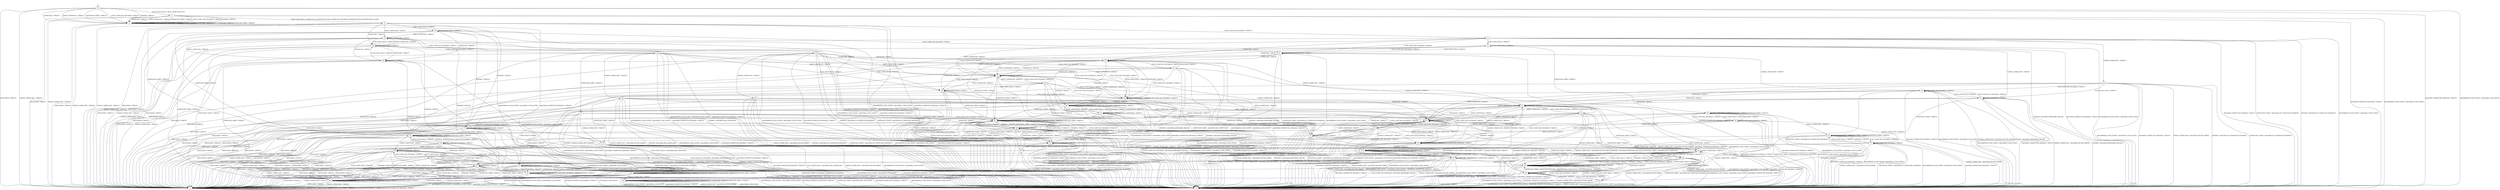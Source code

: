 digraph h6 {
s0 [label="s0"];
s1 [label="s1"];
s2 [label="s2"];
s3 [label="s3"];
s4 [label="s4"];
s5 [label="s5"];
s6 [label="s6"];
s7 [label="s7"];
s19 [label="s19"];
s20 [label="s20"];
s21 [label="s21"];
s53 [label="s53"];
s8 [label="s8"];
s9 [label="s9"];
s10 [label="s10"];
s22 [label="s22"];
s28 [label="s28"];
s29 [label="s29"];
s30 [label="s30"];
s31 [label="s31"];
s42 [label="s42"];
s44 [label="s44"];
s54 [label="s54"];
s56 [label="s56"];
s58 [label="s58"];
s63 [label="s63"];
s11 [label="s11"];
s12 [label="s12"];
s13 [label="s13"];
s23 [label="s23"];
s32 [label="s32"];
s35 [label="s35"];
s36 [label="s36"];
s37 [label="s37"];
s38 [label="s38"];
s43 [label="s43"];
s45 [label="s45"];
s46 [label="s46"];
s47 [label="s47"];
s49 [label="s49"];
s60 [label="s60"];
s62 [label="s62"];
s14 [label="s14"];
s15 [label="s15"];
s16 [label="s16"];
s24 [label="s24"];
s25 [label="s25"];
s33 [label="s33"];
s39 [label="s39"];
s40 [label="s40"];
s48 [label="s48"];
s50 [label="s50"];
s51 [label="s51"];
s57 [label="s57"];
s17 [label="s17"];
s18 [label="s18"];
s26 [label="s26"];
s27 [label="s27"];
s41 [label="s41"];
s52 [label="s52"];
s55 [label="s55"];
s61 [label="s61"];
s34 [label="s34"];
s59 [label="s59"];
s0 -> s1 [label="ECDH_CLIENT_HELLO / HELLO_VERIFY_REQUEST+"];
s0 -> s2 [label="ECDH_CLIENT_KEY_EXCHANGE / TIMEOUT"];
s0 -> s3 [label="CHANGE_CIPHER_SPEC / TIMEOUT"];
s0 -> s2 [label="FINISHED / TIMEOUT"];
s0 -> s3 [label="APPLICATION / TIMEOUT"];
s0 -> s2 [label="CERTIFICATE / TIMEOUT"];
s0 -> s2 [label="EMPTY_CERTIFICATE / TIMEOUT"];
s0 -> s2 [label="CERTIFICATE_VERIFY / TIMEOUT"];
s0 -> s4 [label="Alert(WARNING,CLOSE_NOTIFY) / Alert(FATAL,CLOSE_NOTIFY)"];
s0 -> s4 [label="Alert(FATAL,UNEXPECTED_MESSAGE) / TIMEOUT"];
s1 -> s5 [label="ECDH_CLIENT_HELLO / SERVER_HELLO,CERTIFICATE,ECDHE_SERVER_KEY_EXCHANGE,CERTIFICATE_REQUEST,SERVER_HELLO_DONE"];
s1 -> s2 [label="ECDH_CLIENT_KEY_EXCHANGE / TIMEOUT"];
s1 -> s3 [label="CHANGE_CIPHER_SPEC / TIMEOUT"];
s1 -> s2 [label="FINISHED / TIMEOUT"];
s1 -> s3 [label="APPLICATION / TIMEOUT"];
s1 -> s2 [label="CERTIFICATE / TIMEOUT"];
s1 -> s2 [label="EMPTY_CERTIFICATE / TIMEOUT"];
s1 -> s2 [label="CERTIFICATE_VERIFY / TIMEOUT"];
s1 -> s4 [label="Alert(WARNING,CLOSE_NOTIFY) / Alert(FATAL,CLOSE_NOTIFY)"];
s1 -> s4 [label="Alert(FATAL,UNEXPECTED_MESSAGE) / TIMEOUT"];
s2 -> s2 [label="ECDH_CLIENT_HELLO / TIMEOUT"];
s2 -> s2 [label="ECDH_CLIENT_KEY_EXCHANGE / TIMEOUT"];
s2 -> s3 [label="CHANGE_CIPHER_SPEC / TIMEOUT"];
s2 -> s2 [label="FINISHED / TIMEOUT"];
s2 -> s3 [label="APPLICATION / TIMEOUT"];
s2 -> s2 [label="CERTIFICATE / TIMEOUT"];
s2 -> s2 [label="EMPTY_CERTIFICATE / TIMEOUT"];
s2 -> s2 [label="CERTIFICATE_VERIFY / TIMEOUT"];
s2 -> s4 [label="Alert(WARNING,CLOSE_NOTIFY) / Alert(FATAL,CLOSE_NOTIFY)"];
s2 -> s4 [label="Alert(FATAL,UNEXPECTED_MESSAGE) / TIMEOUT"];
s3 -> s3 [label="ECDH_CLIENT_HELLO / TIMEOUT"];
s3 -> s3 [label="ECDH_CLIENT_KEY_EXCHANGE / TIMEOUT"];
s3 -> s3 [label="CHANGE_CIPHER_SPEC / TIMEOUT"];
s3 -> s3 [label="FINISHED / TIMEOUT"];
s3 -> s3 [label="APPLICATION / TIMEOUT"];
s3 -> s3 [label="CERTIFICATE / TIMEOUT"];
s3 -> s3 [label="EMPTY_CERTIFICATE / TIMEOUT"];
s3 -> s3 [label="CERTIFICATE_VERIFY / TIMEOUT"];
s3 -> s3 [label="Alert(WARNING,CLOSE_NOTIFY) / TIMEOUT"];
s3 -> s3 [label="Alert(FATAL,UNEXPECTED_MESSAGE) / TIMEOUT"];
s4 -> s4 [label="ECDH_CLIENT_HELLO / SOCKET_CLOSED"];
s4 -> s4 [label="ECDH_CLIENT_KEY_EXCHANGE / SOCKET_CLOSED"];
s4 -> s4 [label="CHANGE_CIPHER_SPEC / SOCKET_CLOSED"];
s4 -> s4 [label="FINISHED / SOCKET_CLOSED"];
s4 -> s4 [label="APPLICATION / SOCKET_CLOSED"];
s4 -> s4 [label="CERTIFICATE / SOCKET_CLOSED"];
s4 -> s4 [label="EMPTY_CERTIFICATE / SOCKET_CLOSED"];
s4 -> s4 [label="CERTIFICATE_VERIFY / SOCKET_CLOSED"];
s4 -> s4 [label="Alert(WARNING,CLOSE_NOTIFY) / SOCKET_CLOSED"];
s4 -> s4 [label="Alert(FATAL,UNEXPECTED_MESSAGE) / SOCKET_CLOSED"];
s5 -> s19 [label="ECDH_CLIENT_HELLO / TIMEOUT"];
s5 -> s6 [label="ECDH_CLIENT_KEY_EXCHANGE / TIMEOUT"];
s5 -> s3 [label="CHANGE_CIPHER_SPEC / TIMEOUT"];
s5 -> s7 [label="FINISHED / TIMEOUT"];
s5 -> s3 [label="APPLICATION / TIMEOUT"];
s5 -> s20 [label="CERTIFICATE / TIMEOUT"];
s5 -> s53 [label="EMPTY_CERTIFICATE / TIMEOUT"];
s5 -> s21 [label="CERTIFICATE_VERIFY / TIMEOUT"];
s5 -> s4 [label="Alert(WARNING,CLOSE_NOTIFY) / Alert(FATAL,CLOSE_NOTIFY)"];
s5 -> s4 [label="Alert(FATAL,UNEXPECTED_MESSAGE) / TIMEOUT"];
s6 -> s8 [label="ECDH_CLIENT_HELLO / TIMEOUT"];
s6 -> s9 [label="ECDH_CLIENT_KEY_EXCHANGE / TIMEOUT"];
s6 -> s10 [label="CHANGE_CIPHER_SPEC / TIMEOUT"];
s6 -> s4 [label="FINISHED / Alert(FATAL,NO_CERTIFICATE_RESERVED)"];
s6 -> s3 [label="APPLICATION / TIMEOUT"];
s6 -> s22 [label="CERTIFICATE / TIMEOUT"];
s6 -> s42 [label="EMPTY_CERTIFICATE / TIMEOUT"];
s6 -> s4 [label="CERTIFICATE_VERIFY / Alert(FATAL,NO_CERTIFICATE_RESERVED)"];
s6 -> s4 [label="Alert(WARNING,CLOSE_NOTIFY) / Alert(FATAL,CLOSE_NOTIFY)"];
s6 -> s4 [label="Alert(FATAL,UNEXPECTED_MESSAGE) / TIMEOUT"];
s7 -> s7 [label="ECDH_CLIENT_HELLO / TIMEOUT"];
s7 -> s4 [label="ECDH_CLIENT_KEY_EXCHANGE / Alert(FATAL,HANDSHAKE_FAILURE)"];
s7 -> s3 [label="CHANGE_CIPHER_SPEC / TIMEOUT"];
s7 -> s7 [label="FINISHED / TIMEOUT"];
s7 -> s3 [label="APPLICATION / TIMEOUT"];
s7 -> s54 [label="CERTIFICATE / TIMEOUT"];
s7 -> s54 [label="EMPTY_CERTIFICATE / TIMEOUT"];
s7 -> s21 [label="CERTIFICATE_VERIFY / TIMEOUT"];
s7 -> s4 [label="Alert(WARNING,CLOSE_NOTIFY) / Alert(FATAL,CLOSE_NOTIFY)"];
s7 -> s4 [label="Alert(FATAL,UNEXPECTED_MESSAGE) / TIMEOUT"];
s19 -> s19 [label="ECDH_CLIENT_HELLO / TIMEOUT"];
s19 -> s9 [label="ECDH_CLIENT_KEY_EXCHANGE / TIMEOUT"];
s19 -> s3 [label="CHANGE_CIPHER_SPEC / TIMEOUT"];
s19 -> s7 [label="FINISHED / TIMEOUT"];
s19 -> s3 [label="APPLICATION / TIMEOUT"];
s19 -> s44 [label="CERTIFICATE / TIMEOUT"];
s19 -> s53 [label="EMPTY_CERTIFICATE / TIMEOUT"];
s19 -> s21 [label="CERTIFICATE_VERIFY / TIMEOUT"];
s19 -> s4 [label="Alert(WARNING,CLOSE_NOTIFY) / Alert(FATAL,CLOSE_NOTIFY)"];
s19 -> s4 [label="Alert(FATAL,UNEXPECTED_MESSAGE) / TIMEOUT"];
s20 -> s20 [label="ECDH_CLIENT_HELLO / TIMEOUT"];
s20 -> s28 [label="ECDH_CLIENT_KEY_EXCHANGE / TIMEOUT"];
s20 -> s3 [label="CHANGE_CIPHER_SPEC / TIMEOUT"];
s20 -> s29 [label="FINISHED / TIMEOUT"];
s20 -> s3 [label="APPLICATION / TIMEOUT"];
s20 -> s44 [label="CERTIFICATE / TIMEOUT"];
s20 -> s53 [label="EMPTY_CERTIFICATE / TIMEOUT"];
s20 -> s63 [label="CERTIFICATE_VERIFY / TIMEOUT"];
s20 -> s4 [label="Alert(WARNING,CLOSE_NOTIFY) / Alert(FATAL,CLOSE_NOTIFY)"];
s20 -> s4 [label="Alert(FATAL,UNEXPECTED_MESSAGE) / TIMEOUT"];
s21 -> s21 [label="ECDH_CLIENT_HELLO / TIMEOUT"];
s21 -> s30 [label="ECDH_CLIENT_KEY_EXCHANGE / TIMEOUT"];
s21 -> s3 [label="CHANGE_CIPHER_SPEC / TIMEOUT"];
s21 -> s21 [label="FINISHED / TIMEOUT"];
s21 -> s3 [label="APPLICATION / TIMEOUT"];
s21 -> s31 [label="CERTIFICATE / TIMEOUT"];
s21 -> s56 [label="EMPTY_CERTIFICATE / TIMEOUT"];
s21 -> s21 [label="CERTIFICATE_VERIFY / TIMEOUT"];
s21 -> s4 [label="Alert(WARNING,CLOSE_NOTIFY) / Alert(FATAL,CLOSE_NOTIFY)"];
s21 -> s4 [label="Alert(FATAL,UNEXPECTED_MESSAGE) / TIMEOUT"];
s53 -> s20 [label="ECDH_CLIENT_HELLO / TIMEOUT"];
s53 -> s58 [label="ECDH_CLIENT_KEY_EXCHANGE / TIMEOUT"];
s53 -> s3 [label="CHANGE_CIPHER_SPEC / TIMEOUT"];
s53 -> s29 [label="FINISHED / TIMEOUT"];
s53 -> s3 [label="APPLICATION / TIMEOUT"];
s53 -> s44 [label="CERTIFICATE / TIMEOUT"];
s53 -> s53 [label="EMPTY_CERTIFICATE / TIMEOUT"];
s53 -> s63 [label="CERTIFICATE_VERIFY / TIMEOUT"];
s53 -> s4 [label="Alert(WARNING,CLOSE_NOTIFY) / Alert(FATAL,CLOSE_NOTIFY)"];
s53 -> s4 [label="Alert(FATAL,UNEXPECTED_MESSAGE) / TIMEOUT"];
s8 -> s8 [label="ECDH_CLIENT_HELLO / TIMEOUT"];
s8 -> s9 [label="ECDH_CLIENT_KEY_EXCHANGE / TIMEOUT"];
s8 -> s11 [label="CHANGE_CIPHER_SPEC / TIMEOUT"];
s8 -> s4 [label="FINISHED / Alert(FATAL,HANDSHAKE_FAILURE)"];
s8 -> s3 [label="APPLICATION / TIMEOUT"];
s8 -> s22 [label="CERTIFICATE / TIMEOUT"];
s8 -> s42 [label="EMPTY_CERTIFICATE / TIMEOUT"];
s8 -> s43 [label="CERTIFICATE_VERIFY / TIMEOUT"];
s8 -> s4 [label="Alert(WARNING,CLOSE_NOTIFY) / Alert(FATAL,CLOSE_NOTIFY)"];
s8 -> s4 [label="Alert(FATAL,UNEXPECTED_MESSAGE) / TIMEOUT"];
s9 -> s8 [label="ECDH_CLIENT_HELLO / TIMEOUT"];
s9 -> s9 [label="ECDH_CLIENT_KEY_EXCHANGE / TIMEOUT"];
s9 -> s12 [label="CHANGE_CIPHER_SPEC / TIMEOUT"];
s9 -> s4 [label="FINISHED / Alert(FATAL,HANDSHAKE_FAILURE)"];
s9 -> s3 [label="APPLICATION / TIMEOUT"];
s9 -> s22 [label="CERTIFICATE / TIMEOUT"];
s9 -> s42 [label="EMPTY_CERTIFICATE / TIMEOUT"];
s9 -> s4 [label="CERTIFICATE_VERIFY / Alert(FATAL,NO_CERTIFICATE_RESERVED)"];
s9 -> s4 [label="Alert(WARNING,CLOSE_NOTIFY) / Alert(FATAL,CLOSE_NOTIFY)"];
s9 -> s4 [label="Alert(FATAL,UNEXPECTED_MESSAGE) / TIMEOUT"];
s10 -> s11 [label="ECDH_CLIENT_HELLO / TIMEOUT"];
s10 -> s12 [label="ECDH_CLIENT_KEY_EXCHANGE / TIMEOUT"];
s10 -> s4 [label="CHANGE_CIPHER_SPEC / Alert(FATAL,DECODE_ERROR)"];
s10 -> s4 [label="FINISHED / Alert(FATAL,NO_CERTIFICATE_RESERVED)"];
s10 -> s3 [label="APPLICATION / TIMEOUT"];
s10 -> s13 [label="CERTIFICATE / TIMEOUT"];
s10 -> s23 [label="EMPTY_CERTIFICATE / TIMEOUT"];
s10 -> s4 [label="CERTIFICATE_VERIFY / Alert(FATAL,NO_CERTIFICATE_RESERVED)"];
s10 -> s4 [label="Alert(WARNING,CLOSE_NOTIFY) / Alert(FATAL,CLOSE_NOTIFY)"];
s10 -> s4 [label="Alert(FATAL,UNEXPECTED_MESSAGE) / TIMEOUT"];
s22 -> s45 [label="ECDH_CLIENT_HELLO / TIMEOUT"];
s22 -> s32 [label="ECDH_CLIENT_KEY_EXCHANGE / TIMEOUT"];
s22 -> s13 [label="CHANGE_CIPHER_SPEC / TIMEOUT"];
s22 -> s46 [label="FINISHED / TIMEOUT"];
s22 -> s3 [label="APPLICATION / TIMEOUT"];
s22 -> s22 [label="CERTIFICATE / TIMEOUT"];
s22 -> s42 [label="EMPTY_CERTIFICATE / TIMEOUT"];
s22 -> s47 [label="CERTIFICATE_VERIFY / TIMEOUT"];
s22 -> s4 [label="Alert(WARNING,CLOSE_NOTIFY) / Alert(FATAL,CLOSE_NOTIFY)"];
s22 -> s4 [label="Alert(FATAL,UNEXPECTED_MESSAGE) / TIMEOUT"];
s28 -> s35 [label="ECDH_CLIENT_HELLO / TIMEOUT"];
s28 -> s45 [label="ECDH_CLIENT_KEY_EXCHANGE / TIMEOUT"];
s28 -> s36 [label="CHANGE_CIPHER_SPEC / TIMEOUT"];
s28 -> s4 [label="FINISHED / Alert(FATAL,BAD_CERTIFICATE)"];
s28 -> s3 [label="APPLICATION / TIMEOUT"];
s28 -> s22 [label="CERTIFICATE / TIMEOUT"];
s28 -> s42 [label="EMPTY_CERTIFICATE / TIMEOUT"];
s28 -> s37 [label="CERTIFICATE_VERIFY / TIMEOUT"];
s28 -> s4 [label="Alert(WARNING,CLOSE_NOTIFY) / Alert(FATAL,CLOSE_NOTIFY)"];
s28 -> s4 [label="Alert(FATAL,UNEXPECTED_MESSAGE) / TIMEOUT"];
s29 -> s29 [label="ECDH_CLIENT_HELLO / TIMEOUT"];
s29 -> s29 [label="ECDH_CLIENT_KEY_EXCHANGE / TIMEOUT"];
s29 -> s3 [label="CHANGE_CIPHER_SPEC / TIMEOUT"];
s29 -> s29 [label="FINISHED / TIMEOUT"];
s29 -> s3 [label="APPLICATION / TIMEOUT"];
s29 -> s54 [label="CERTIFICATE / TIMEOUT"];
s29 -> s54 [label="EMPTY_CERTIFICATE / TIMEOUT"];
s29 -> s63 [label="CERTIFICATE_VERIFY / TIMEOUT"];
s29 -> s4 [label="Alert(WARNING,CLOSE_NOTIFY) / Alert(FATAL,CLOSE_NOTIFY)"];
s29 -> s4 [label="Alert(FATAL,UNEXPECTED_MESSAGE) / TIMEOUT"];
s30 -> s21 [label="ECDH_CLIENT_HELLO / TIMEOUT"];
s30 -> s30 [label="ECDH_CLIENT_KEY_EXCHANGE / TIMEOUT"];
s30 -> s3 [label="CHANGE_CIPHER_SPEC / TIMEOUT"];
s30 -> s21 [label="FINISHED / TIMEOUT"];
s30 -> s3 [label="APPLICATION / TIMEOUT"];
s30 -> s31 [label="CERTIFICATE / TIMEOUT"];
s30 -> s56 [label="EMPTY_CERTIFICATE / TIMEOUT"];
s30 -> s4 [label="CERTIFICATE_VERIFY / Alert(FATAL,NO_CERTIFICATE_RESERVED)"];
s30 -> s4 [label="Alert(WARNING,CLOSE_NOTIFY) / Alert(FATAL,CLOSE_NOTIFY)"];
s30 -> s4 [label="Alert(FATAL,UNEXPECTED_MESSAGE) / TIMEOUT"];
s31 -> s63 [label="ECDH_CLIENT_HELLO / TIMEOUT"];
s31 -> s38 [label="ECDH_CLIENT_KEY_EXCHANGE / TIMEOUT"];
s31 -> s3 [label="CHANGE_CIPHER_SPEC / TIMEOUT"];
s31 -> s63 [label="FINISHED / TIMEOUT"];
s31 -> s3 [label="APPLICATION / TIMEOUT"];
s31 -> s31 [label="CERTIFICATE / TIMEOUT"];
s31 -> s56 [label="EMPTY_CERTIFICATE / TIMEOUT"];
s31 -> s63 [label="CERTIFICATE_VERIFY / TIMEOUT"];
s31 -> s4 [label="Alert(WARNING,CLOSE_NOTIFY) / Alert(FATAL,CLOSE_NOTIFY)"];
s31 -> s4 [label="Alert(FATAL,UNEXPECTED_MESSAGE) / TIMEOUT"];
s42 -> s45 [label="ECDH_CLIENT_HELLO / TIMEOUT"];
s42 -> s49 [label="ECDH_CLIENT_KEY_EXCHANGE / TIMEOUT"];
s42 -> s23 [label="CHANGE_CIPHER_SPEC / TIMEOUT"];
s42 -> s46 [label="FINISHED / TIMEOUT"];
s42 -> s3 [label="APPLICATION / TIMEOUT"];
s42 -> s22 [label="CERTIFICATE / TIMEOUT"];
s42 -> s42 [label="EMPTY_CERTIFICATE / TIMEOUT"];
s42 -> s47 [label="CERTIFICATE_VERIFY / TIMEOUT"];
s42 -> s4 [label="Alert(WARNING,CLOSE_NOTIFY) / Alert(FATAL,CLOSE_NOTIFY)"];
s42 -> s4 [label="Alert(FATAL,UNEXPECTED_MESSAGE) / TIMEOUT"];
s44 -> s20 [label="ECDH_CLIENT_HELLO / TIMEOUT"];
s44 -> s32 [label="ECDH_CLIENT_KEY_EXCHANGE / TIMEOUT"];
s44 -> s3 [label="CHANGE_CIPHER_SPEC / TIMEOUT"];
s44 -> s29 [label="FINISHED / TIMEOUT"];
s44 -> s3 [label="APPLICATION / TIMEOUT"];
s44 -> s44 [label="CERTIFICATE / TIMEOUT"];
s44 -> s53 [label="EMPTY_CERTIFICATE / TIMEOUT"];
s44 -> s63 [label="CERTIFICATE_VERIFY / TIMEOUT"];
s44 -> s4 [label="Alert(WARNING,CLOSE_NOTIFY) / Alert(FATAL,CLOSE_NOTIFY)"];
s44 -> s4 [label="Alert(FATAL,UNEXPECTED_MESSAGE) / TIMEOUT"];
s54 -> s29 [label="ECDH_CLIENT_HELLO / TIMEOUT"];
s54 -> s4 [label="ECDH_CLIENT_KEY_EXCHANGE / Alert(FATAL,HANDSHAKE_FAILURE)"];
s54 -> s3 [label="CHANGE_CIPHER_SPEC / TIMEOUT"];
s54 -> s29 [label="FINISHED / TIMEOUT"];
s54 -> s3 [label="APPLICATION / TIMEOUT"];
s54 -> s54 [label="CERTIFICATE / TIMEOUT"];
s54 -> s54 [label="EMPTY_CERTIFICATE / TIMEOUT"];
s54 -> s63 [label="CERTIFICATE_VERIFY / TIMEOUT"];
s54 -> s4 [label="Alert(WARNING,CLOSE_NOTIFY) / Alert(FATAL,CLOSE_NOTIFY)"];
s54 -> s4 [label="Alert(FATAL,UNEXPECTED_MESSAGE) / TIMEOUT"];
s56 -> s63 [label="ECDH_CLIENT_HELLO / TIMEOUT"];
s56 -> s60 [label="ECDH_CLIENT_KEY_EXCHANGE / TIMEOUT"];
s56 -> s3 [label="CHANGE_CIPHER_SPEC / TIMEOUT"];
s56 -> s63 [label="FINISHED / TIMEOUT"];
s56 -> s3 [label="APPLICATION / TIMEOUT"];
s56 -> s31 [label="CERTIFICATE / TIMEOUT"];
s56 -> s56 [label="EMPTY_CERTIFICATE / TIMEOUT"];
s56 -> s63 [label="CERTIFICATE_VERIFY / TIMEOUT"];
s56 -> s4 [label="Alert(WARNING,CLOSE_NOTIFY) / Alert(FATAL,CLOSE_NOTIFY)"];
s56 -> s4 [label="Alert(FATAL,UNEXPECTED_MESSAGE) / TIMEOUT"];
s58 -> s35 [label="ECDH_CLIENT_HELLO / TIMEOUT"];
s58 -> s45 [label="ECDH_CLIENT_KEY_EXCHANGE / TIMEOUT"];
s58 -> s62 [label="CHANGE_CIPHER_SPEC / TIMEOUT"];
s58 -> s4 [label="FINISHED / Alert(FATAL,NO_CERTIFICATE_RESERVED)"];
s58 -> s3 [label="APPLICATION / TIMEOUT"];
s58 -> s22 [label="CERTIFICATE / TIMEOUT"];
s58 -> s42 [label="EMPTY_CERTIFICATE / TIMEOUT"];
s58 -> s4 [label="CERTIFICATE_VERIFY / Alert(FATAL,NO_CERTIFICATE_RESERVED)"];
s58 -> s4 [label="Alert(WARNING,CLOSE_NOTIFY) / Alert(FATAL,CLOSE_NOTIFY)"];
s58 -> s4 [label="Alert(FATAL,UNEXPECTED_MESSAGE) / TIMEOUT"];
s63 -> s63 [label="ECDH_CLIENT_HELLO / TIMEOUT"];
s63 -> s63 [label="ECDH_CLIENT_KEY_EXCHANGE / TIMEOUT"];
s63 -> s3 [label="CHANGE_CIPHER_SPEC / TIMEOUT"];
s63 -> s63 [label="FINISHED / TIMEOUT"];
s63 -> s3 [label="APPLICATION / TIMEOUT"];
s63 -> s31 [label="CERTIFICATE / TIMEOUT"];
s63 -> s56 [label="EMPTY_CERTIFICATE / TIMEOUT"];
s63 -> s63 [label="CERTIFICATE_VERIFY / TIMEOUT"];
s63 -> s4 [label="Alert(WARNING,CLOSE_NOTIFY) / Alert(FATAL,CLOSE_NOTIFY)"];
s63 -> s4 [label="Alert(FATAL,UNEXPECTED_MESSAGE) / TIMEOUT"];
s11 -> s11 [label="ECDH_CLIENT_HELLO / TIMEOUT"];
s11 -> s12 [label="ECDH_CLIENT_KEY_EXCHANGE / TIMEOUT"];
s11 -> s4 [label="CHANGE_CIPHER_SPEC / Alert(FATAL,DECODE_ERROR)"];
s11 -> s4 [label="FINISHED / Alert(FATAL,HANDSHAKE_FAILURE)"];
s11 -> s3 [label="APPLICATION / TIMEOUT"];
s11 -> s13 [label="CERTIFICATE / TIMEOUT"];
s11 -> s23 [label="EMPTY_CERTIFICATE / TIMEOUT"];
s11 -> s14 [label="CERTIFICATE_VERIFY / TIMEOUT"];
s11 -> s4 [label="Alert(WARNING,CLOSE_NOTIFY) / Alert(FATAL,CLOSE_NOTIFY)"];
s11 -> s4 [label="Alert(FATAL,UNEXPECTED_MESSAGE) / TIMEOUT"];
s12 -> s11 [label="ECDH_CLIENT_HELLO / TIMEOUT"];
s12 -> s12 [label="ECDH_CLIENT_KEY_EXCHANGE / TIMEOUT"];
s12 -> s4 [label="CHANGE_CIPHER_SPEC / Alert(FATAL,DECODE_ERROR)"];
s12 -> s4 [label="FINISHED / Alert(FATAL,HANDSHAKE_FAILURE)"];
s12 -> s3 [label="APPLICATION / TIMEOUT"];
s12 -> s13 [label="CERTIFICATE / TIMEOUT"];
s12 -> s23 [label="EMPTY_CERTIFICATE / TIMEOUT"];
s12 -> s4 [label="CERTIFICATE_VERIFY / Alert(FATAL,NO_CERTIFICATE_RESERVED)"];
s12 -> s4 [label="Alert(WARNING,CLOSE_NOTIFY) / Alert(FATAL,CLOSE_NOTIFY)"];
s12 -> s4 [label="Alert(FATAL,UNEXPECTED_MESSAGE) / TIMEOUT"];
s13 -> s24 [label="ECDH_CLIENT_HELLO / TIMEOUT"];
s13 -> s15 [label="ECDH_CLIENT_KEY_EXCHANGE / TIMEOUT"];
s13 -> s4 [label="CHANGE_CIPHER_SPEC / Alert(FATAL,DECODE_ERROR)"];
s13 -> s16 [label="FINISHED / TIMEOUT"];
s13 -> s3 [label="APPLICATION / TIMEOUT"];
s13 -> s13 [label="CERTIFICATE / TIMEOUT"];
s13 -> s23 [label="EMPTY_CERTIFICATE / TIMEOUT"];
s13 -> s25 [label="CERTIFICATE_VERIFY / TIMEOUT"];
s13 -> s4 [label="Alert(WARNING,CLOSE_NOTIFY) / Alert(FATAL,CLOSE_NOTIFY)"];
s13 -> s4 [label="Alert(FATAL,UNEXPECTED_MESSAGE) / TIMEOUT"];
s23 -> s24 [label="ECDH_CLIENT_HELLO / TIMEOUT"];
s23 -> s33 [label="ECDH_CLIENT_KEY_EXCHANGE / TIMEOUT"];
s23 -> s4 [label="CHANGE_CIPHER_SPEC / Alert(FATAL,DECODE_ERROR)"];
s23 -> s16 [label="FINISHED / TIMEOUT"];
s23 -> s3 [label="APPLICATION / TIMEOUT"];
s23 -> s13 [label="CERTIFICATE / TIMEOUT"];
s23 -> s23 [label="EMPTY_CERTIFICATE / TIMEOUT"];
s23 -> s25 [label="CERTIFICATE_VERIFY / TIMEOUT"];
s23 -> s4 [label="Alert(WARNING,CLOSE_NOTIFY) / Alert(FATAL,CLOSE_NOTIFY)"];
s23 -> s4 [label="Alert(FATAL,UNEXPECTED_MESSAGE) / TIMEOUT"];
s32 -> s35 [label="ECDH_CLIENT_HELLO / TIMEOUT"];
s32 -> s45 [label="ECDH_CLIENT_KEY_EXCHANGE / TIMEOUT"];
s32 -> s15 [label="CHANGE_CIPHER_SPEC / TIMEOUT"];
s32 -> s4 [label="FINISHED / Alert(FATAL,HANDSHAKE_FAILURE)"];
s32 -> s3 [label="APPLICATION / TIMEOUT"];
s32 -> s22 [label="CERTIFICATE / TIMEOUT"];
s32 -> s42 [label="EMPTY_CERTIFICATE / TIMEOUT"];
s32 -> s4 [label="CERTIFICATE_VERIFY / Alert(FATAL,BAD_CERTIFICATE)"];
s32 -> s4 [label="Alert(WARNING,CLOSE_NOTIFY) / Alert(FATAL,CLOSE_NOTIFY)"];
s32 -> s4 [label="Alert(FATAL,UNEXPECTED_MESSAGE) / TIMEOUT"];
s35 -> s35 [label="ECDH_CLIENT_HELLO / TIMEOUT"];
s35 -> s45 [label="ECDH_CLIENT_KEY_EXCHANGE / TIMEOUT"];
s35 -> s27 [label="CHANGE_CIPHER_SPEC / TIMEOUT"];
s35 -> s4 [label="FINISHED / Alert(FATAL,HANDSHAKE_FAILURE)"];
s35 -> s3 [label="APPLICATION / TIMEOUT"];
s35 -> s22 [label="CERTIFICATE / TIMEOUT"];
s35 -> s42 [label="EMPTY_CERTIFICATE / TIMEOUT"];
s35 -> s47 [label="CERTIFICATE_VERIFY / TIMEOUT"];
s35 -> s4 [label="Alert(WARNING,CLOSE_NOTIFY) / Alert(FATAL,CLOSE_NOTIFY)"];
s35 -> s4 [label="Alert(FATAL,UNEXPECTED_MESSAGE) / TIMEOUT"];
s36 -> s27 [label="ECDH_CLIENT_HELLO / TIMEOUT"];
s36 -> s24 [label="ECDH_CLIENT_KEY_EXCHANGE / TIMEOUT"];
s36 -> s4 [label="CHANGE_CIPHER_SPEC / Alert(FATAL,DECODE_ERROR)"];
s36 -> s4 [label="FINISHED / Alert(FATAL,BAD_CERTIFICATE)"];
s36 -> s3 [label="APPLICATION / TIMEOUT"];
s36 -> s13 [label="CERTIFICATE / TIMEOUT"];
s36 -> s23 [label="EMPTY_CERTIFICATE / TIMEOUT"];
s36 -> s39 [label="CERTIFICATE_VERIFY / TIMEOUT"];
s36 -> s4 [label="Alert(WARNING,CLOSE_NOTIFY) / Alert(FATAL,CLOSE_NOTIFY)"];
s36 -> s4 [label="Alert(FATAL,UNEXPECTED_MESSAGE) / TIMEOUT"];
s37 -> s4 [label="ECDH_CLIENT_HELLO / Alert(FATAL,BAD_CERTIFICATE)"];
s37 -> s47 [label="ECDH_CLIENT_KEY_EXCHANGE / TIMEOUT"];
s37 -> s39 [label="CHANGE_CIPHER_SPEC / TIMEOUT"];
s37 -> s40 [label="FINISHED / CHANGE_CIPHER_SPEC,FINISHED"];
s37 -> s3 [label="APPLICATION / TIMEOUT"];
s37 -> s48 [label="CERTIFICATE / TIMEOUT"];
s37 -> s57 [label="EMPTY_CERTIFICATE / TIMEOUT"];
s37 -> s47 [label="CERTIFICATE_VERIFY / TIMEOUT"];
s37 -> s4 [label="Alert(WARNING,CLOSE_NOTIFY) / Alert(FATAL,CLOSE_NOTIFY)"];
s37 -> s4 [label="Alert(FATAL,UNEXPECTED_MESSAGE) / TIMEOUT"];
s38 -> s63 [label="ECDH_CLIENT_HELLO / TIMEOUT"];
s38 -> s63 [label="ECDH_CLIENT_KEY_EXCHANGE / TIMEOUT"];
s38 -> s3 [label="CHANGE_CIPHER_SPEC / TIMEOUT"];
s38 -> s63 [label="FINISHED / TIMEOUT"];
s38 -> s3 [label="APPLICATION / TIMEOUT"];
s38 -> s31 [label="CERTIFICATE / TIMEOUT"];
s38 -> s56 [label="EMPTY_CERTIFICATE / TIMEOUT"];
s38 -> s4 [label="CERTIFICATE_VERIFY / Alert(FATAL,BAD_CERTIFICATE)"];
s38 -> s4 [label="Alert(WARNING,CLOSE_NOTIFY) / Alert(FATAL,CLOSE_NOTIFY)"];
s38 -> s4 [label="Alert(FATAL,UNEXPECTED_MESSAGE) / TIMEOUT"];
s43 -> s43 [label="ECDH_CLIENT_HELLO / TIMEOUT"];
s43 -> s50 [label="ECDH_CLIENT_KEY_EXCHANGE / TIMEOUT"];
s43 -> s14 [label="CHANGE_CIPHER_SPEC / TIMEOUT"];
s43 -> s43 [label="FINISHED / TIMEOUT"];
s43 -> s3 [label="APPLICATION / TIMEOUT"];
s43 -> s48 [label="CERTIFICATE / TIMEOUT"];
s43 -> s57 [label="EMPTY_CERTIFICATE / TIMEOUT"];
s43 -> s43 [label="CERTIFICATE_VERIFY / TIMEOUT"];
s43 -> s4 [label="Alert(WARNING,CLOSE_NOTIFY) / Alert(FATAL,CLOSE_NOTIFY)"];
s43 -> s4 [label="Alert(FATAL,UNEXPECTED_MESSAGE) / TIMEOUT"];
s45 -> s45 [label="ECDH_CLIENT_HELLO / TIMEOUT"];
s45 -> s45 [label="ECDH_CLIENT_KEY_EXCHANGE / TIMEOUT"];
s45 -> s24 [label="CHANGE_CIPHER_SPEC / TIMEOUT"];
s45 -> s46 [label="FINISHED / TIMEOUT"];
s45 -> s3 [label="APPLICATION / TIMEOUT"];
s45 -> s22 [label="CERTIFICATE / TIMEOUT"];
s45 -> s42 [label="EMPTY_CERTIFICATE / TIMEOUT"];
s45 -> s47 [label="CERTIFICATE_VERIFY / TIMEOUT"];
s45 -> s4 [label="Alert(WARNING,CLOSE_NOTIFY) / Alert(FATAL,CLOSE_NOTIFY)"];
s45 -> s4 [label="Alert(FATAL,UNEXPECTED_MESSAGE) / TIMEOUT"];
s46 -> s46 [label="ECDH_CLIENT_HELLO / TIMEOUT"];
s46 -> s46 [label="ECDH_CLIENT_KEY_EXCHANGE / TIMEOUT"];
s46 -> s16 [label="CHANGE_CIPHER_SPEC / TIMEOUT"];
s46 -> s46 [label="FINISHED / TIMEOUT"];
s46 -> s3 [label="APPLICATION / TIMEOUT"];
s46 -> s51 [label="CERTIFICATE / TIMEOUT"];
s46 -> s51 [label="EMPTY_CERTIFICATE / TIMEOUT"];
s46 -> s47 [label="CERTIFICATE_VERIFY / TIMEOUT"];
s46 -> s4 [label="Alert(WARNING,CLOSE_NOTIFY) / Alert(FATAL,CLOSE_NOTIFY)"];
s46 -> s4 [label="Alert(FATAL,UNEXPECTED_MESSAGE) / TIMEOUT"];
s47 -> s47 [label="ECDH_CLIENT_HELLO / TIMEOUT"];
s47 -> s47 [label="ECDH_CLIENT_KEY_EXCHANGE / TIMEOUT"];
s47 -> s25 [label="CHANGE_CIPHER_SPEC / TIMEOUT"];
s47 -> s47 [label="FINISHED / TIMEOUT"];
s47 -> s3 [label="APPLICATION / TIMEOUT"];
s47 -> s48 [label="CERTIFICATE / TIMEOUT"];
s47 -> s57 [label="EMPTY_CERTIFICATE / TIMEOUT"];
s47 -> s47 [label="CERTIFICATE_VERIFY / TIMEOUT"];
s47 -> s4 [label="Alert(WARNING,CLOSE_NOTIFY) / Alert(FATAL,CLOSE_NOTIFY)"];
s47 -> s4 [label="Alert(FATAL,UNEXPECTED_MESSAGE) / TIMEOUT"];
s49 -> s35 [label="ECDH_CLIENT_HELLO / TIMEOUT"];
s49 -> s45 [label="ECDH_CLIENT_KEY_EXCHANGE / TIMEOUT"];
s49 -> s33 [label="CHANGE_CIPHER_SPEC / TIMEOUT"];
s49 -> s4 [label="FINISHED / Alert(FATAL,HANDSHAKE_FAILURE)"];
s49 -> s3 [label="APPLICATION / TIMEOUT"];
s49 -> s22 [label="CERTIFICATE / TIMEOUT"];
s49 -> s42 [label="EMPTY_CERTIFICATE / TIMEOUT"];
s49 -> s4 [label="CERTIFICATE_VERIFY / Alert(FATAL,NO_CERTIFICATE_RESERVED)"];
s49 -> s4 [label="Alert(WARNING,CLOSE_NOTIFY) / Alert(FATAL,CLOSE_NOTIFY)"];
s49 -> s4 [label="Alert(FATAL,UNEXPECTED_MESSAGE) / TIMEOUT"];
s60 -> s63 [label="ECDH_CLIENT_HELLO / TIMEOUT"];
s60 -> s63 [label="ECDH_CLIENT_KEY_EXCHANGE / TIMEOUT"];
s60 -> s3 [label="CHANGE_CIPHER_SPEC / TIMEOUT"];
s60 -> s63 [label="FINISHED / TIMEOUT"];
s60 -> s3 [label="APPLICATION / TIMEOUT"];
s60 -> s31 [label="CERTIFICATE / TIMEOUT"];
s60 -> s56 [label="EMPTY_CERTIFICATE / TIMEOUT"];
s60 -> s4 [label="CERTIFICATE_VERIFY / Alert(FATAL,NO_CERTIFICATE_RESERVED)"];
s60 -> s4 [label="Alert(WARNING,CLOSE_NOTIFY) / Alert(FATAL,CLOSE_NOTIFY)"];
s60 -> s4 [label="Alert(FATAL,UNEXPECTED_MESSAGE) / TIMEOUT"];
s62 -> s27 [label="ECDH_CLIENT_HELLO / TIMEOUT"];
s62 -> s24 [label="ECDH_CLIENT_KEY_EXCHANGE / TIMEOUT"];
s62 -> s4 [label="CHANGE_CIPHER_SPEC / Alert(FATAL,DECODE_ERROR)"];
s62 -> s4 [label="FINISHED / Alert(FATAL,NO_CERTIFICATE_RESERVED)"];
s62 -> s3 [label="APPLICATION / TIMEOUT"];
s62 -> s13 [label="CERTIFICATE / TIMEOUT"];
s62 -> s23 [label="EMPTY_CERTIFICATE / TIMEOUT"];
s62 -> s4 [label="CERTIFICATE_VERIFY / Alert(FATAL,NO_CERTIFICATE_RESERVED)"];
s62 -> s4 [label="Alert(WARNING,CLOSE_NOTIFY) / Alert(FATAL,CLOSE_NOTIFY)"];
s62 -> s4 [label="Alert(FATAL,UNEXPECTED_MESSAGE) / TIMEOUT"];
s14 -> s14 [label="ECDH_CLIENT_HELLO / TIMEOUT"];
s14 -> s17 [label="ECDH_CLIENT_KEY_EXCHANGE / TIMEOUT"];
s14 -> s4 [label="CHANGE_CIPHER_SPEC / Alert(FATAL,DECODE_ERROR)"];
s14 -> s14 [label="FINISHED / TIMEOUT"];
s14 -> s3 [label="APPLICATION / TIMEOUT"];
s14 -> s26 [label="CERTIFICATE / TIMEOUT"];
s14 -> s55 [label="EMPTY_CERTIFICATE / TIMEOUT"];
s14 -> s14 [label="CERTIFICATE_VERIFY / TIMEOUT"];
s14 -> s4 [label="Alert(WARNING,CLOSE_NOTIFY) / Alert(FATAL,CLOSE_NOTIFY)"];
s14 -> s4 [label="Alert(FATAL,UNEXPECTED_MESSAGE) / TIMEOUT"];
s15 -> s27 [label="ECDH_CLIENT_HELLO / TIMEOUT"];
s15 -> s24 [label="ECDH_CLIENT_KEY_EXCHANGE / TIMEOUT"];
s15 -> s4 [label="CHANGE_CIPHER_SPEC / Alert(FATAL,DECODE_ERROR)"];
s15 -> s4 [label="FINISHED / Alert(FATAL,HANDSHAKE_FAILURE)"];
s15 -> s3 [label="APPLICATION / TIMEOUT"];
s15 -> s13 [label="CERTIFICATE / TIMEOUT"];
s15 -> s23 [label="EMPTY_CERTIFICATE / TIMEOUT"];
s15 -> s4 [label="CERTIFICATE_VERIFY / Alert(FATAL,BAD_CERTIFICATE)"];
s15 -> s4 [label="Alert(WARNING,CLOSE_NOTIFY) / Alert(FATAL,CLOSE_NOTIFY)"];
s15 -> s4 [label="Alert(FATAL,UNEXPECTED_MESSAGE) / TIMEOUT"];
s16 -> s16 [label="ECDH_CLIENT_HELLO / TIMEOUT"];
s16 -> s16 [label="ECDH_CLIENT_KEY_EXCHANGE / TIMEOUT"];
s16 -> s4 [label="CHANGE_CIPHER_SPEC / Alert(FATAL,DECODE_ERROR)"];
s16 -> s16 [label="FINISHED / TIMEOUT"];
s16 -> s3 [label="APPLICATION / TIMEOUT"];
s16 -> s18 [label="CERTIFICATE / TIMEOUT"];
s16 -> s18 [label="EMPTY_CERTIFICATE / TIMEOUT"];
s16 -> s25 [label="CERTIFICATE_VERIFY / TIMEOUT"];
s16 -> s4 [label="Alert(WARNING,CLOSE_NOTIFY) / Alert(FATAL,CLOSE_NOTIFY)"];
s16 -> s4 [label="Alert(FATAL,UNEXPECTED_MESSAGE) / TIMEOUT"];
s24 -> s24 [label="ECDH_CLIENT_HELLO / TIMEOUT"];
s24 -> s24 [label="ECDH_CLIENT_KEY_EXCHANGE / TIMEOUT"];
s24 -> s4 [label="CHANGE_CIPHER_SPEC / Alert(FATAL,DECODE_ERROR)"];
s24 -> s16 [label="FINISHED / TIMEOUT"];
s24 -> s3 [label="APPLICATION / TIMEOUT"];
s24 -> s13 [label="CERTIFICATE / TIMEOUT"];
s24 -> s23 [label="EMPTY_CERTIFICATE / TIMEOUT"];
s24 -> s25 [label="CERTIFICATE_VERIFY / TIMEOUT"];
s24 -> s4 [label="Alert(WARNING,CLOSE_NOTIFY) / Alert(FATAL,CLOSE_NOTIFY)"];
s24 -> s4 [label="Alert(FATAL,UNEXPECTED_MESSAGE) / TIMEOUT"];
s25 -> s25 [label="ECDH_CLIENT_HELLO / TIMEOUT"];
s25 -> s25 [label="ECDH_CLIENT_KEY_EXCHANGE / TIMEOUT"];
s25 -> s4 [label="CHANGE_CIPHER_SPEC / Alert(FATAL,DECODE_ERROR)"];
s25 -> s25 [label="FINISHED / TIMEOUT"];
s25 -> s3 [label="APPLICATION / TIMEOUT"];
s25 -> s26 [label="CERTIFICATE / TIMEOUT"];
s25 -> s55 [label="EMPTY_CERTIFICATE / TIMEOUT"];
s25 -> s25 [label="CERTIFICATE_VERIFY / TIMEOUT"];
s25 -> s4 [label="Alert(WARNING,CLOSE_NOTIFY) / Alert(FATAL,CLOSE_NOTIFY)"];
s25 -> s4 [label="Alert(FATAL,UNEXPECTED_MESSAGE) / TIMEOUT"];
s33 -> s27 [label="ECDH_CLIENT_HELLO / TIMEOUT"];
s33 -> s24 [label="ECDH_CLIENT_KEY_EXCHANGE / TIMEOUT"];
s33 -> s4 [label="CHANGE_CIPHER_SPEC / Alert(FATAL,DECODE_ERROR)"];
s33 -> s4 [label="FINISHED / Alert(FATAL,HANDSHAKE_FAILURE)"];
s33 -> s3 [label="APPLICATION / TIMEOUT"];
s33 -> s13 [label="CERTIFICATE / TIMEOUT"];
s33 -> s23 [label="EMPTY_CERTIFICATE / TIMEOUT"];
s33 -> s4 [label="CERTIFICATE_VERIFY / Alert(FATAL,NO_CERTIFICATE_RESERVED)"];
s33 -> s4 [label="Alert(WARNING,CLOSE_NOTIFY) / Alert(FATAL,CLOSE_NOTIFY)"];
s33 -> s4 [label="Alert(FATAL,UNEXPECTED_MESSAGE) / TIMEOUT"];
s39 -> s4 [label="ECDH_CLIENT_HELLO / Alert(FATAL,BAD_CERTIFICATE)"];
s39 -> s25 [label="ECDH_CLIENT_KEY_EXCHANGE / TIMEOUT"];
s39 -> s4 [label="CHANGE_CIPHER_SPEC / Alert(FATAL,DECODE_ERROR)"];
s39 -> s41 [label="FINISHED / CHANGE_CIPHER_SPEC,FINISHED"];
s39 -> s3 [label="APPLICATION / TIMEOUT"];
s39 -> s26 [label="CERTIFICATE / TIMEOUT"];
s39 -> s55 [label="EMPTY_CERTIFICATE / TIMEOUT"];
s39 -> s25 [label="CERTIFICATE_VERIFY / TIMEOUT"];
s39 -> s4 [label="Alert(WARNING,CLOSE_NOTIFY) / Alert(FATAL,CLOSE_NOTIFY)"];
s39 -> s4 [label="Alert(FATAL,UNEXPECTED_MESSAGE) / TIMEOUT"];
s40 -> s40 [label="ECDH_CLIENT_HELLO / TIMEOUT"];
s40 -> s40 [label="ECDH_CLIENT_KEY_EXCHANGE / TIMEOUT"];
s40 -> s41 [label="CHANGE_CIPHER_SPEC / TIMEOUT"];
s40 -> s40 [label="FINISHED / TIMEOUT"];
s40 -> s4 [label="APPLICATION / APPLICATION"];
s40 -> s40 [label="CERTIFICATE / TIMEOUT"];
s40 -> s40 [label="EMPTY_CERTIFICATE / TIMEOUT"];
s40 -> s40 [label="CERTIFICATE_VERIFY / TIMEOUT"];
s40 -> s4 [label="Alert(WARNING,CLOSE_NOTIFY) / Alert(FATAL,CLOSE_NOTIFY)"];
s40 -> s4 [label="Alert(FATAL,UNEXPECTED_MESSAGE) / TIMEOUT"];
s48 -> s47 [label="ECDH_CLIENT_HELLO / TIMEOUT"];
s48 -> s52 [label="ECDH_CLIENT_KEY_EXCHANGE / TIMEOUT"];
s48 -> s26 [label="CHANGE_CIPHER_SPEC / TIMEOUT"];
s48 -> s47 [label="FINISHED / TIMEOUT"];
s48 -> s3 [label="APPLICATION / TIMEOUT"];
s48 -> s48 [label="CERTIFICATE / TIMEOUT"];
s48 -> s57 [label="EMPTY_CERTIFICATE / TIMEOUT"];
s48 -> s47 [label="CERTIFICATE_VERIFY / TIMEOUT"];
s48 -> s4 [label="Alert(WARNING,CLOSE_NOTIFY) / Alert(FATAL,CLOSE_NOTIFY)"];
s48 -> s4 [label="Alert(FATAL,UNEXPECTED_MESSAGE) / TIMEOUT"];
s50 -> s43 [label="ECDH_CLIENT_HELLO / TIMEOUT"];
s50 -> s50 [label="ECDH_CLIENT_KEY_EXCHANGE / TIMEOUT"];
s50 -> s17 [label="CHANGE_CIPHER_SPEC / TIMEOUT"];
s50 -> s43 [label="FINISHED / TIMEOUT"];
s50 -> s3 [label="APPLICATION / TIMEOUT"];
s50 -> s48 [label="CERTIFICATE / TIMEOUT"];
s50 -> s57 [label="EMPTY_CERTIFICATE / TIMEOUT"];
s50 -> s4 [label="CERTIFICATE_VERIFY / Alert(FATAL,NO_CERTIFICATE_RESERVED)"];
s50 -> s4 [label="Alert(WARNING,CLOSE_NOTIFY) / Alert(FATAL,CLOSE_NOTIFY)"];
s50 -> s4 [label="Alert(FATAL,UNEXPECTED_MESSAGE) / TIMEOUT"];
s51 -> s46 [label="ECDH_CLIENT_HELLO / TIMEOUT"];
s51 -> s4 [label="ECDH_CLIENT_KEY_EXCHANGE / Alert(FATAL,HANDSHAKE_FAILURE)"];
s51 -> s18 [label="CHANGE_CIPHER_SPEC / TIMEOUT"];
s51 -> s46 [label="FINISHED / TIMEOUT"];
s51 -> s3 [label="APPLICATION / TIMEOUT"];
s51 -> s51 [label="CERTIFICATE / TIMEOUT"];
s51 -> s51 [label="EMPTY_CERTIFICATE / TIMEOUT"];
s51 -> s47 [label="CERTIFICATE_VERIFY / TIMEOUT"];
s51 -> s4 [label="Alert(WARNING,CLOSE_NOTIFY) / Alert(FATAL,CLOSE_NOTIFY)"];
s51 -> s4 [label="Alert(FATAL,UNEXPECTED_MESSAGE) / TIMEOUT"];
s57 -> s47 [label="ECDH_CLIENT_HELLO / TIMEOUT"];
s57 -> s61 [label="ECDH_CLIENT_KEY_EXCHANGE / TIMEOUT"];
s57 -> s55 [label="CHANGE_CIPHER_SPEC / TIMEOUT"];
s57 -> s47 [label="FINISHED / TIMEOUT"];
s57 -> s3 [label="APPLICATION / TIMEOUT"];
s57 -> s48 [label="CERTIFICATE / TIMEOUT"];
s57 -> s57 [label="EMPTY_CERTIFICATE / TIMEOUT"];
s57 -> s47 [label="CERTIFICATE_VERIFY / TIMEOUT"];
s57 -> s4 [label="Alert(WARNING,CLOSE_NOTIFY) / Alert(FATAL,CLOSE_NOTIFY)"];
s57 -> s4 [label="Alert(FATAL,UNEXPECTED_MESSAGE) / TIMEOUT"];
s17 -> s14 [label="ECDH_CLIENT_HELLO / TIMEOUT"];
s17 -> s17 [label="ECDH_CLIENT_KEY_EXCHANGE / TIMEOUT"];
s17 -> s4 [label="CHANGE_CIPHER_SPEC / Alert(FATAL,DECODE_ERROR)"];
s17 -> s14 [label="FINISHED / TIMEOUT"];
s17 -> s3 [label="APPLICATION / TIMEOUT"];
s17 -> s26 [label="CERTIFICATE / TIMEOUT"];
s17 -> s55 [label="EMPTY_CERTIFICATE / TIMEOUT"];
s17 -> s4 [label="CERTIFICATE_VERIFY / Alert(FATAL,NO_CERTIFICATE_RESERVED)"];
s17 -> s4 [label="Alert(WARNING,CLOSE_NOTIFY) / Alert(FATAL,CLOSE_NOTIFY)"];
s17 -> s4 [label="Alert(FATAL,UNEXPECTED_MESSAGE) / TIMEOUT"];
s18 -> s16 [label="ECDH_CLIENT_HELLO / TIMEOUT"];
s18 -> s4 [label="ECDH_CLIENT_KEY_EXCHANGE / Alert(FATAL,HANDSHAKE_FAILURE)"];
s18 -> s4 [label="CHANGE_CIPHER_SPEC / Alert(FATAL,DECODE_ERROR)"];
s18 -> s16 [label="FINISHED / TIMEOUT"];
s18 -> s3 [label="APPLICATION / TIMEOUT"];
s18 -> s18 [label="CERTIFICATE / TIMEOUT"];
s18 -> s18 [label="EMPTY_CERTIFICATE / TIMEOUT"];
s18 -> s25 [label="CERTIFICATE_VERIFY / TIMEOUT"];
s18 -> s4 [label="Alert(WARNING,CLOSE_NOTIFY) / Alert(FATAL,CLOSE_NOTIFY)"];
s18 -> s4 [label="Alert(FATAL,UNEXPECTED_MESSAGE) / TIMEOUT"];
s26 -> s25 [label="ECDH_CLIENT_HELLO / TIMEOUT"];
s26 -> s34 [label="ECDH_CLIENT_KEY_EXCHANGE / TIMEOUT"];
s26 -> s4 [label="CHANGE_CIPHER_SPEC / Alert(FATAL,DECODE_ERROR)"];
s26 -> s25 [label="FINISHED / TIMEOUT"];
s26 -> s3 [label="APPLICATION / TIMEOUT"];
s26 -> s26 [label="CERTIFICATE / TIMEOUT"];
s26 -> s55 [label="EMPTY_CERTIFICATE / TIMEOUT"];
s26 -> s25 [label="CERTIFICATE_VERIFY / TIMEOUT"];
s26 -> s4 [label="Alert(WARNING,CLOSE_NOTIFY) / Alert(FATAL,CLOSE_NOTIFY)"];
s26 -> s4 [label="Alert(FATAL,UNEXPECTED_MESSAGE) / TIMEOUT"];
s27 -> s27 [label="ECDH_CLIENT_HELLO / TIMEOUT"];
s27 -> s24 [label="ECDH_CLIENT_KEY_EXCHANGE / TIMEOUT"];
s27 -> s4 [label="CHANGE_CIPHER_SPEC / Alert(FATAL,DECODE_ERROR)"];
s27 -> s4 [label="FINISHED / Alert(FATAL,HANDSHAKE_FAILURE)"];
s27 -> s3 [label="APPLICATION / TIMEOUT"];
s27 -> s13 [label="CERTIFICATE / TIMEOUT"];
s27 -> s23 [label="EMPTY_CERTIFICATE / TIMEOUT"];
s27 -> s25 [label="CERTIFICATE_VERIFY / TIMEOUT"];
s27 -> s4 [label="Alert(WARNING,CLOSE_NOTIFY) / Alert(FATAL,CLOSE_NOTIFY)"];
s27 -> s4 [label="Alert(FATAL,UNEXPECTED_MESSAGE) / TIMEOUT"];
s41 -> s41 [label="ECDH_CLIENT_HELLO / TIMEOUT"];
s41 -> s41 [label="ECDH_CLIENT_KEY_EXCHANGE / TIMEOUT"];
s41 -> s4 [label="CHANGE_CIPHER_SPEC / Alert(FATAL,DECODE_ERROR)"];
s41 -> s41 [label="FINISHED / TIMEOUT"];
s41 -> s4 [label="APPLICATION / APPLICATION"];
s41 -> s41 [label="CERTIFICATE / TIMEOUT"];
s41 -> s41 [label="EMPTY_CERTIFICATE / TIMEOUT"];
s41 -> s41 [label="CERTIFICATE_VERIFY / TIMEOUT"];
s41 -> s4 [label="Alert(WARNING,CLOSE_NOTIFY) / Alert(FATAL,CLOSE_NOTIFY)"];
s41 -> s4 [label="Alert(FATAL,UNEXPECTED_MESSAGE) / TIMEOUT"];
s52 -> s47 [label="ECDH_CLIENT_HELLO / TIMEOUT"];
s52 -> s47 [label="ECDH_CLIENT_KEY_EXCHANGE / TIMEOUT"];
s52 -> s34 [label="CHANGE_CIPHER_SPEC / TIMEOUT"];
s52 -> s47 [label="FINISHED / TIMEOUT"];
s52 -> s3 [label="APPLICATION / TIMEOUT"];
s52 -> s48 [label="CERTIFICATE / TIMEOUT"];
s52 -> s57 [label="EMPTY_CERTIFICATE / TIMEOUT"];
s52 -> s4 [label="CERTIFICATE_VERIFY / Alert(FATAL,BAD_CERTIFICATE)"];
s52 -> s4 [label="Alert(WARNING,CLOSE_NOTIFY) / Alert(FATAL,CLOSE_NOTIFY)"];
s52 -> s4 [label="Alert(FATAL,UNEXPECTED_MESSAGE) / TIMEOUT"];
s55 -> s25 [label="ECDH_CLIENT_HELLO / TIMEOUT"];
s55 -> s59 [label="ECDH_CLIENT_KEY_EXCHANGE / TIMEOUT"];
s55 -> s4 [label="CHANGE_CIPHER_SPEC / Alert(FATAL,DECODE_ERROR)"];
s55 -> s25 [label="FINISHED / TIMEOUT"];
s55 -> s3 [label="APPLICATION / TIMEOUT"];
s55 -> s26 [label="CERTIFICATE / TIMEOUT"];
s55 -> s55 [label="EMPTY_CERTIFICATE / TIMEOUT"];
s55 -> s25 [label="CERTIFICATE_VERIFY / TIMEOUT"];
s55 -> s4 [label="Alert(WARNING,CLOSE_NOTIFY) / Alert(FATAL,CLOSE_NOTIFY)"];
s55 -> s4 [label="Alert(FATAL,UNEXPECTED_MESSAGE) / TIMEOUT"];
s61 -> s47 [label="ECDH_CLIENT_HELLO / TIMEOUT"];
s61 -> s47 [label="ECDH_CLIENT_KEY_EXCHANGE / TIMEOUT"];
s61 -> s59 [label="CHANGE_CIPHER_SPEC / TIMEOUT"];
s61 -> s47 [label="FINISHED / TIMEOUT"];
s61 -> s3 [label="APPLICATION / TIMEOUT"];
s61 -> s48 [label="CERTIFICATE / TIMEOUT"];
s61 -> s57 [label="EMPTY_CERTIFICATE / TIMEOUT"];
s61 -> s4 [label="CERTIFICATE_VERIFY / Alert(FATAL,NO_CERTIFICATE_RESERVED)"];
s61 -> s4 [label="Alert(WARNING,CLOSE_NOTIFY) / Alert(FATAL,CLOSE_NOTIFY)"];
s61 -> s4 [label="Alert(FATAL,UNEXPECTED_MESSAGE) / TIMEOUT"];
s34 -> s25 [label="ECDH_CLIENT_HELLO / TIMEOUT"];
s34 -> s25 [label="ECDH_CLIENT_KEY_EXCHANGE / TIMEOUT"];
s34 -> s4 [label="CHANGE_CIPHER_SPEC / Alert(FATAL,DECODE_ERROR)"];
s34 -> s25 [label="FINISHED / TIMEOUT"];
s34 -> s3 [label="APPLICATION / TIMEOUT"];
s34 -> s26 [label="CERTIFICATE / TIMEOUT"];
s34 -> s55 [label="EMPTY_CERTIFICATE / TIMEOUT"];
s34 -> s4 [label="CERTIFICATE_VERIFY / Alert(FATAL,BAD_CERTIFICATE)"];
s34 -> s4 [label="Alert(WARNING,CLOSE_NOTIFY) / Alert(FATAL,CLOSE_NOTIFY)"];
s34 -> s4 [label="Alert(FATAL,UNEXPECTED_MESSAGE) / TIMEOUT"];
s59 -> s25 [label="ECDH_CLIENT_HELLO / TIMEOUT"];
s59 -> s25 [label="ECDH_CLIENT_KEY_EXCHANGE / TIMEOUT"];
s59 -> s4 [label="CHANGE_CIPHER_SPEC / Alert(FATAL,DECODE_ERROR)"];
s59 -> s25 [label="FINISHED / TIMEOUT"];
s59 -> s3 [label="APPLICATION / TIMEOUT"];
s59 -> s26 [label="CERTIFICATE / TIMEOUT"];
s59 -> s55 [label="EMPTY_CERTIFICATE / TIMEOUT"];
s59 -> s4 [label="CERTIFICATE_VERIFY / Alert(FATAL,NO_CERTIFICATE_RESERVED)"];
s59 -> s4 [label="Alert(WARNING,CLOSE_NOTIFY) / Alert(FATAL,CLOSE_NOTIFY)"];
s59 -> s4 [label="Alert(FATAL,UNEXPECTED_MESSAGE) / TIMEOUT"];
__start0 [shape=none, label=""];
__start0 -> s0 [label=""];
}
